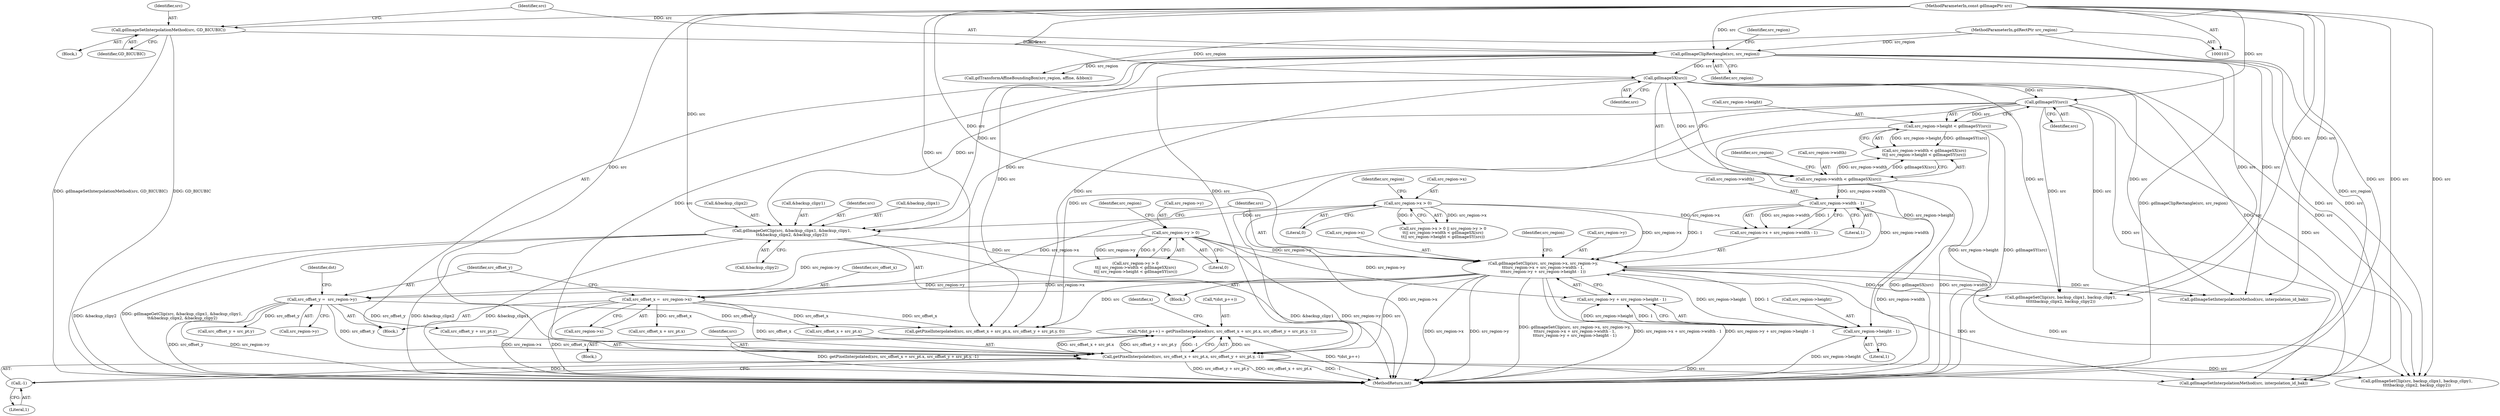digraph "0_libgd_7a1aac3343af85b4af4df5f8844946eaa27394ab?w=1_1@integer" {
"1000472" [label="(Call,*(dst_p++) = getPixelInterpolated(src, src_offset_x + src_pt.x, src_offset_y + src_pt.y, -1))"];
"1000476" [label="(Call,getPixelInterpolated(src, src_offset_x + src_pt.x, src_offset_y + src_pt.y, -1))"];
"1000171" [label="(Call,gdImageClipRectangle(src, src_region))"];
"1000168" [label="(Call,gdImageSetInterpolationMethod(src, GD_BICUBIC))"];
"1000107" [label="(MethodParameterIn,const gdImagePtr src)"];
"1000108" [label="(MethodParameterIn,gdRectPtr src_region)"];
"1000198" [label="(Call,gdImageSY(src))"];
"1000192" [label="(Call,gdImageSX(src))"];
"1000214" [label="(Call,gdImageSetClip(src, src_region->x, src_region->y,\n\t\t\tsrc_region->x + src_region->width - 1,\n\t\t\tsrc_region->y + src_region->height - 1))"];
"1000204" [label="(Call,gdImageGetClip(src, &backup_clipx1, &backup_clipy1,\n\t\t&backup_clipx2, &backup_clipy2))"];
"1000176" [label="(Call,src_region->x > 0)"];
"1000182" [label="(Call,src_region->y > 0)"];
"1000226" [label="(Call,src_region->width - 1)"];
"1000188" [label="(Call,src_region->width < gdImageSX(src))"];
"1000235" [label="(Call,src_region->height - 1)"];
"1000194" [label="(Call,src_region->height < gdImageSY(src))"];
"1000299" [label="(Call,src_offset_x =  src_region->x)"];
"1000304" [label="(Call,src_offset_y =  src_region->y)"];
"1000488" [label="(Call,-1)"];
"1000226" [label="(Call,src_region->width - 1)"];
"1000236" [label="(Call,src_region->height)"];
"1000175" [label="(Call,src_region->x > 0 || src_region->y > 0\n\t\t|| src_region->width < gdImageSX(src)\n\t\t|| src_region->height < gdImageSY(src))"];
"1000186" [label="(Literal,0)"];
"1000180" [label="(Literal,0)"];
"1000230" [label="(Literal,1)"];
"1000222" [label="(Call,src_region->x + src_region->width - 1)"];
"1000499" [label="(Call,gdImageSetInterpolationMethod(src, interpolation_id_bak))"];
"1000305" [label="(Identifier,src_offset_y)"];
"1000208" [label="(Call,&backup_clipy1)"];
"1000181" [label="(Call,src_region->y > 0\n\t\t|| src_region->width < gdImageSX(src)\n\t\t|| src_region->height < gdImageSY(src))"];
"1000205" [label="(Identifier,src)"];
"1000437" [label="(Block,)"];
"1000176" [label="(Call,src_region->x > 0)"];
"1000488" [label="(Call,-1)"];
"1000251" [label="(Call,gdImageSetClip(src, backup_clipx1, backup_clipy1,\n\t\t\t\t\tbackup_clipx2, backup_clipy2))"];
"1000364" [label="(Call,getPixelInterpolated(src, src_offset_x + src_pt.x, src_offset_y + src_pt.y, 0))"];
"1000169" [label="(Identifier,src)"];
"1000206" [label="(Call,&backup_clipx1)"];
"1000493" [label="(Call,gdImageSetClip(src, backup_clipx1, backup_clipy1,\n\t\t\t\tbackup_clipx2, backup_clipy2))"];
"1000231" [label="(Call,src_region->y + src_region->height - 1)"];
"1000216" [label="(Call,src_region->x)"];
"1000210" [label="(Call,&backup_clipx2)"];
"1000300" [label="(Identifier,src_offset_x)"];
"1000235" [label="(Call,src_region->height - 1)"];
"1000177" [label="(Call,src_region->x)"];
"1000183" [label="(Call,src_region->y)"];
"1000110" [label="(Block,)"];
"1000194" [label="(Call,src_region->height < gdImageSY(src))"];
"1000476" [label="(Call,getPixelInterpolated(src, src_offset_x + src_pt.x, src_offset_y + src_pt.y, -1))"];
"1000190" [label="(Identifier,src_region)"];
"1000478" [label="(Call,src_offset_x + src_pt.x)"];
"1000184" [label="(Identifier,src_region)"];
"1000489" [label="(Literal,1)"];
"1000483" [label="(Call,src_offset_y + src_pt.y)"];
"1000204" [label="(Call,gdImageGetClip(src, &backup_clipx1, &backup_clipy1,\n\t\t&backup_clipx2, &backup_clipy2))"];
"1000107" [label="(MethodParameterIn,const gdImagePtr src)"];
"1000215" [label="(Identifier,src)"];
"1000504" [label="(MethodReturn,int)"];
"1000311" [label="(Identifier,dst)"];
"1000243" [label="(Identifier,src_region)"];
"1000477" [label="(Identifier,src)"];
"1000473" [label="(Call,*(dst_p++))"];
"1000171" [label="(Call,gdImageClipRectangle(src, src_region))"];
"1000193" [label="(Identifier,src)"];
"1000436" [label="(Identifier,x)"];
"1000212" [label="(Call,&backup_clipy2)"];
"1000157" [label="(Block,)"];
"1000257" [label="(Call,gdImageSetInterpolationMethod(src, interpolation_id_bak))"];
"1000200" [label="(Block,)"];
"1000182" [label="(Call,src_region->y > 0)"];
"1000472" [label="(Call,*(dst_p++) = getPixelInterpolated(src, src_offset_x + src_pt.x, src_offset_y + src_pt.y, -1))"];
"1000189" [label="(Call,src_region->width)"];
"1000304" [label="(Call,src_offset_y =  src_region->y)"];
"1000173" [label="(Identifier,src_region)"];
"1000198" [label="(Call,gdImageSY(src))"];
"1000299" [label="(Call,src_offset_x =  src_region->x)"];
"1000195" [label="(Call,src_region->height)"];
"1000192" [label="(Call,gdImageSX(src))"];
"1000239" [label="(Literal,1)"];
"1000301" [label="(Call,src_region->x)"];
"1000242" [label="(Call,gdTransformAffineBoundingBox(src_region, affine, &bbox))"];
"1000170" [label="(Identifier,GD_BICUBIC)"];
"1000178" [label="(Identifier,src_region)"];
"1000199" [label="(Identifier,src)"];
"1000108" [label="(MethodParameterIn,gdRectPtr src_region)"];
"1000196" [label="(Identifier,src_region)"];
"1000371" [label="(Call,src_offset_y + src_pt.y)"];
"1000187" [label="(Call,src_region->width < gdImageSX(src)\n\t\t|| src_region->height < gdImageSY(src))"];
"1000306" [label="(Call,src_region->y)"];
"1000168" [label="(Call,gdImageSetInterpolationMethod(src, GD_BICUBIC))"];
"1000188" [label="(Call,src_region->width < gdImageSX(src))"];
"1000219" [label="(Call,src_region->y)"];
"1000214" [label="(Call,gdImageSetClip(src, src_region->x, src_region->y,\n\t\t\tsrc_region->x + src_region->width - 1,\n\t\t\tsrc_region->y + src_region->height - 1))"];
"1000366" [label="(Call,src_offset_x + src_pt.x)"];
"1000227" [label="(Call,src_region->width)"];
"1000172" [label="(Identifier,src)"];
"1000472" -> "1000437"  [label="AST: "];
"1000472" -> "1000476"  [label="CFG: "];
"1000473" -> "1000472"  [label="AST: "];
"1000476" -> "1000472"  [label="AST: "];
"1000436" -> "1000472"  [label="CFG: "];
"1000472" -> "1000504"  [label="DDG: getPixelInterpolated(src, src_offset_x + src_pt.x, src_offset_y + src_pt.y, -1)"];
"1000472" -> "1000504"  [label="DDG: *(dst_p++)"];
"1000476" -> "1000472"  [label="DDG: src"];
"1000476" -> "1000472"  [label="DDG: src_offset_x + src_pt.x"];
"1000476" -> "1000472"  [label="DDG: src_offset_y + src_pt.y"];
"1000476" -> "1000472"  [label="DDG: -1"];
"1000476" -> "1000488"  [label="CFG: "];
"1000477" -> "1000476"  [label="AST: "];
"1000478" -> "1000476"  [label="AST: "];
"1000483" -> "1000476"  [label="AST: "];
"1000488" -> "1000476"  [label="AST: "];
"1000476" -> "1000504"  [label="DDG: -1"];
"1000476" -> "1000504"  [label="DDG: src_offset_y + src_pt.y"];
"1000476" -> "1000504"  [label="DDG: src_offset_x + src_pt.x"];
"1000171" -> "1000476"  [label="DDG: src"];
"1000198" -> "1000476"  [label="DDG: src"];
"1000192" -> "1000476"  [label="DDG: src"];
"1000214" -> "1000476"  [label="DDG: src"];
"1000107" -> "1000476"  [label="DDG: src"];
"1000299" -> "1000476"  [label="DDG: src_offset_x"];
"1000304" -> "1000476"  [label="DDG: src_offset_y"];
"1000488" -> "1000476"  [label="DDG: 1"];
"1000476" -> "1000493"  [label="DDG: src"];
"1000476" -> "1000499"  [label="DDG: src"];
"1000171" -> "1000110"  [label="AST: "];
"1000171" -> "1000173"  [label="CFG: "];
"1000172" -> "1000171"  [label="AST: "];
"1000173" -> "1000171"  [label="AST: "];
"1000178" -> "1000171"  [label="CFG: "];
"1000171" -> "1000504"  [label="DDG: gdImageClipRectangle(src, src_region)"];
"1000168" -> "1000171"  [label="DDG: src"];
"1000107" -> "1000171"  [label="DDG: src"];
"1000108" -> "1000171"  [label="DDG: src_region"];
"1000171" -> "1000192"  [label="DDG: src"];
"1000171" -> "1000204"  [label="DDG: src"];
"1000171" -> "1000242"  [label="DDG: src_region"];
"1000171" -> "1000251"  [label="DDG: src"];
"1000171" -> "1000257"  [label="DDG: src"];
"1000171" -> "1000364"  [label="DDG: src"];
"1000171" -> "1000493"  [label="DDG: src"];
"1000171" -> "1000499"  [label="DDG: src"];
"1000168" -> "1000157"  [label="AST: "];
"1000168" -> "1000170"  [label="CFG: "];
"1000169" -> "1000168"  [label="AST: "];
"1000170" -> "1000168"  [label="AST: "];
"1000172" -> "1000168"  [label="CFG: "];
"1000168" -> "1000504"  [label="DDG: gdImageSetInterpolationMethod(src, GD_BICUBIC)"];
"1000168" -> "1000504"  [label="DDG: GD_BICUBIC"];
"1000107" -> "1000168"  [label="DDG: src"];
"1000107" -> "1000103"  [label="AST: "];
"1000107" -> "1000504"  [label="DDG: src"];
"1000107" -> "1000192"  [label="DDG: src"];
"1000107" -> "1000198"  [label="DDG: src"];
"1000107" -> "1000204"  [label="DDG: src"];
"1000107" -> "1000214"  [label="DDG: src"];
"1000107" -> "1000251"  [label="DDG: src"];
"1000107" -> "1000257"  [label="DDG: src"];
"1000107" -> "1000364"  [label="DDG: src"];
"1000107" -> "1000493"  [label="DDG: src"];
"1000107" -> "1000499"  [label="DDG: src"];
"1000108" -> "1000103"  [label="AST: "];
"1000108" -> "1000504"  [label="DDG: src_region"];
"1000108" -> "1000242"  [label="DDG: src_region"];
"1000198" -> "1000194"  [label="AST: "];
"1000198" -> "1000199"  [label="CFG: "];
"1000199" -> "1000198"  [label="AST: "];
"1000194" -> "1000198"  [label="CFG: "];
"1000198" -> "1000194"  [label="DDG: src"];
"1000192" -> "1000198"  [label="DDG: src"];
"1000198" -> "1000204"  [label="DDG: src"];
"1000198" -> "1000251"  [label="DDG: src"];
"1000198" -> "1000257"  [label="DDG: src"];
"1000198" -> "1000364"  [label="DDG: src"];
"1000198" -> "1000493"  [label="DDG: src"];
"1000198" -> "1000499"  [label="DDG: src"];
"1000192" -> "1000188"  [label="AST: "];
"1000192" -> "1000193"  [label="CFG: "];
"1000193" -> "1000192"  [label="AST: "];
"1000188" -> "1000192"  [label="CFG: "];
"1000192" -> "1000188"  [label="DDG: src"];
"1000192" -> "1000204"  [label="DDG: src"];
"1000192" -> "1000251"  [label="DDG: src"];
"1000192" -> "1000257"  [label="DDG: src"];
"1000192" -> "1000364"  [label="DDG: src"];
"1000192" -> "1000493"  [label="DDG: src"];
"1000192" -> "1000499"  [label="DDG: src"];
"1000214" -> "1000200"  [label="AST: "];
"1000214" -> "1000231"  [label="CFG: "];
"1000215" -> "1000214"  [label="AST: "];
"1000216" -> "1000214"  [label="AST: "];
"1000219" -> "1000214"  [label="AST: "];
"1000222" -> "1000214"  [label="AST: "];
"1000231" -> "1000214"  [label="AST: "];
"1000243" -> "1000214"  [label="CFG: "];
"1000214" -> "1000504"  [label="DDG: src_region->x"];
"1000214" -> "1000504"  [label="DDG: src_region->y"];
"1000214" -> "1000504"  [label="DDG: gdImageSetClip(src, src_region->x, src_region->y,\n\t\t\tsrc_region->x + src_region->width - 1,\n\t\t\tsrc_region->y + src_region->height - 1)"];
"1000214" -> "1000504"  [label="DDG: src_region->x + src_region->width - 1"];
"1000214" -> "1000504"  [label="DDG: src_region->y + src_region->height - 1"];
"1000204" -> "1000214"  [label="DDG: src"];
"1000176" -> "1000214"  [label="DDG: src_region->x"];
"1000182" -> "1000214"  [label="DDG: src_region->y"];
"1000226" -> "1000214"  [label="DDG: src_region->width"];
"1000226" -> "1000214"  [label="DDG: 1"];
"1000235" -> "1000214"  [label="DDG: src_region->height"];
"1000235" -> "1000214"  [label="DDG: 1"];
"1000214" -> "1000251"  [label="DDG: src"];
"1000214" -> "1000257"  [label="DDG: src"];
"1000214" -> "1000299"  [label="DDG: src_region->x"];
"1000214" -> "1000304"  [label="DDG: src_region->y"];
"1000214" -> "1000364"  [label="DDG: src"];
"1000214" -> "1000493"  [label="DDG: src"];
"1000214" -> "1000499"  [label="DDG: src"];
"1000204" -> "1000200"  [label="AST: "];
"1000204" -> "1000212"  [label="CFG: "];
"1000205" -> "1000204"  [label="AST: "];
"1000206" -> "1000204"  [label="AST: "];
"1000208" -> "1000204"  [label="AST: "];
"1000210" -> "1000204"  [label="AST: "];
"1000212" -> "1000204"  [label="AST: "];
"1000215" -> "1000204"  [label="CFG: "];
"1000204" -> "1000504"  [label="DDG: &backup_clipx2"];
"1000204" -> "1000504"  [label="DDG: &backup_clipx1"];
"1000204" -> "1000504"  [label="DDG: &backup_clipy1"];
"1000204" -> "1000504"  [label="DDG: &backup_clipy2"];
"1000204" -> "1000504"  [label="DDG: gdImageGetClip(src, &backup_clipx1, &backup_clipy1,\n\t\t&backup_clipx2, &backup_clipy2)"];
"1000176" -> "1000175"  [label="AST: "];
"1000176" -> "1000180"  [label="CFG: "];
"1000177" -> "1000176"  [label="AST: "];
"1000180" -> "1000176"  [label="AST: "];
"1000184" -> "1000176"  [label="CFG: "];
"1000175" -> "1000176"  [label="CFG: "];
"1000176" -> "1000504"  [label="DDG: src_region->x"];
"1000176" -> "1000175"  [label="DDG: src_region->x"];
"1000176" -> "1000175"  [label="DDG: 0"];
"1000176" -> "1000222"  [label="DDG: src_region->x"];
"1000176" -> "1000299"  [label="DDG: src_region->x"];
"1000182" -> "1000181"  [label="AST: "];
"1000182" -> "1000186"  [label="CFG: "];
"1000183" -> "1000182"  [label="AST: "];
"1000186" -> "1000182"  [label="AST: "];
"1000190" -> "1000182"  [label="CFG: "];
"1000181" -> "1000182"  [label="CFG: "];
"1000182" -> "1000504"  [label="DDG: src_region->y"];
"1000182" -> "1000181"  [label="DDG: src_region->y"];
"1000182" -> "1000181"  [label="DDG: 0"];
"1000182" -> "1000231"  [label="DDG: src_region->y"];
"1000182" -> "1000304"  [label="DDG: src_region->y"];
"1000226" -> "1000222"  [label="AST: "];
"1000226" -> "1000230"  [label="CFG: "];
"1000227" -> "1000226"  [label="AST: "];
"1000230" -> "1000226"  [label="AST: "];
"1000222" -> "1000226"  [label="CFG: "];
"1000226" -> "1000504"  [label="DDG: src_region->width"];
"1000226" -> "1000222"  [label="DDG: src_region->width"];
"1000226" -> "1000222"  [label="DDG: 1"];
"1000188" -> "1000226"  [label="DDG: src_region->width"];
"1000188" -> "1000187"  [label="AST: "];
"1000189" -> "1000188"  [label="AST: "];
"1000196" -> "1000188"  [label="CFG: "];
"1000187" -> "1000188"  [label="CFG: "];
"1000188" -> "1000504"  [label="DDG: src_region->width"];
"1000188" -> "1000504"  [label="DDG: gdImageSX(src)"];
"1000188" -> "1000187"  [label="DDG: src_region->width"];
"1000188" -> "1000187"  [label="DDG: gdImageSX(src)"];
"1000235" -> "1000231"  [label="AST: "];
"1000235" -> "1000239"  [label="CFG: "];
"1000236" -> "1000235"  [label="AST: "];
"1000239" -> "1000235"  [label="AST: "];
"1000231" -> "1000235"  [label="CFG: "];
"1000235" -> "1000504"  [label="DDG: src_region->height"];
"1000235" -> "1000231"  [label="DDG: src_region->height"];
"1000235" -> "1000231"  [label="DDG: 1"];
"1000194" -> "1000235"  [label="DDG: src_region->height"];
"1000194" -> "1000187"  [label="AST: "];
"1000195" -> "1000194"  [label="AST: "];
"1000187" -> "1000194"  [label="CFG: "];
"1000194" -> "1000504"  [label="DDG: src_region->height"];
"1000194" -> "1000504"  [label="DDG: gdImageSY(src)"];
"1000194" -> "1000187"  [label="DDG: src_region->height"];
"1000194" -> "1000187"  [label="DDG: gdImageSY(src)"];
"1000299" -> "1000110"  [label="AST: "];
"1000299" -> "1000301"  [label="CFG: "];
"1000300" -> "1000299"  [label="AST: "];
"1000301" -> "1000299"  [label="AST: "];
"1000305" -> "1000299"  [label="CFG: "];
"1000299" -> "1000504"  [label="DDG: src_region->x"];
"1000299" -> "1000504"  [label="DDG: src_offset_x"];
"1000299" -> "1000364"  [label="DDG: src_offset_x"];
"1000299" -> "1000366"  [label="DDG: src_offset_x"];
"1000299" -> "1000478"  [label="DDG: src_offset_x"];
"1000304" -> "1000110"  [label="AST: "];
"1000304" -> "1000306"  [label="CFG: "];
"1000305" -> "1000304"  [label="AST: "];
"1000306" -> "1000304"  [label="AST: "];
"1000311" -> "1000304"  [label="CFG: "];
"1000304" -> "1000504"  [label="DDG: src_offset_y"];
"1000304" -> "1000504"  [label="DDG: src_region->y"];
"1000304" -> "1000364"  [label="DDG: src_offset_y"];
"1000304" -> "1000371"  [label="DDG: src_offset_y"];
"1000304" -> "1000483"  [label="DDG: src_offset_y"];
"1000488" -> "1000489"  [label="CFG: "];
"1000489" -> "1000488"  [label="AST: "];
}
